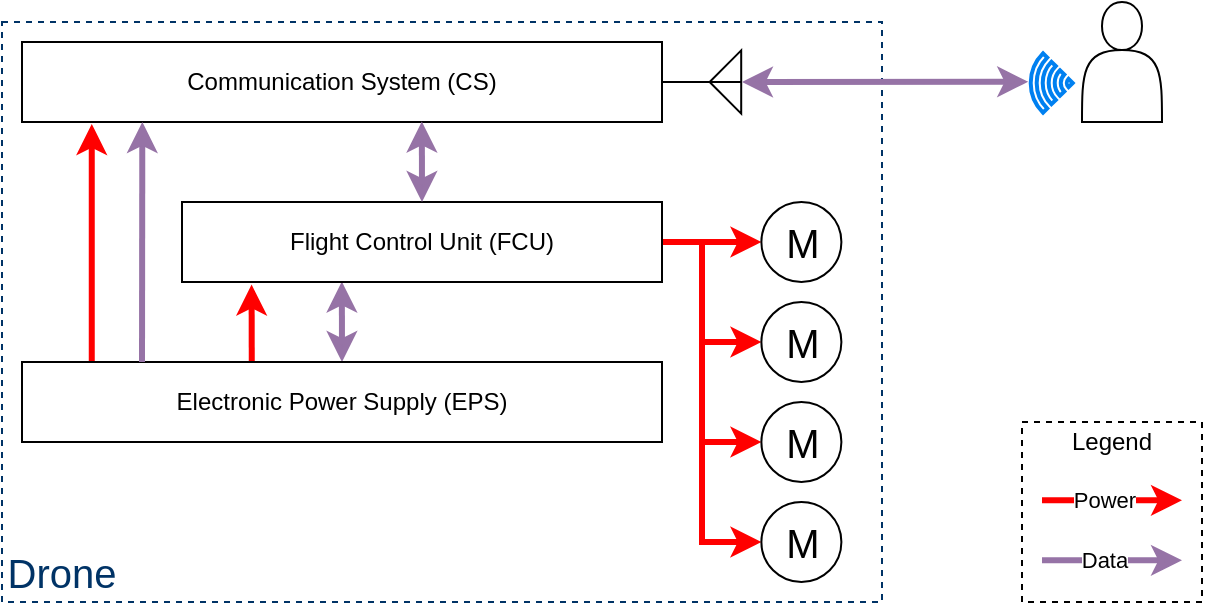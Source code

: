 <mxfile version="20.7.4" type="device"><diagram id="IHgXoWP6hQZpT_euD4aI" name="system overview"><mxGraphModel dx="508" dy="830" grid="1" gridSize="10" guides="1" tooltips="1" connect="1" arrows="1" fold="1" page="1" pageScale="1" pageWidth="850" pageHeight="1100" math="0" shadow="0"><root><mxCell id="0"/><mxCell id="1" parent="0"/><mxCell id="BurL5PhXXhGG_KEZkoI4-37" value="" style="rounded=0;whiteSpace=wrap;html=1;dashed=1;fontSize=20;fillColor=none;strokeColor=#003366;" vertex="1" parent="1"><mxGeometry x="230" y="150" width="440" height="290" as="geometry"/></mxCell><mxCell id="BurL5PhXXhGG_KEZkoI4-4" style="rounded=0;orthogonalLoop=1;jettySize=auto;html=1;entryX=0.145;entryY=1.032;entryDx=0;entryDy=0;entryPerimeter=0;strokeColor=#FF0000;strokeWidth=3;exitX=0.359;exitY=-0.012;exitDx=0;exitDy=0;exitPerimeter=0;" edge="1" parent="1" source="BurL5PhXXhGG_KEZkoI4-1" target="BurL5PhXXhGG_KEZkoI4-2"><mxGeometry relative="1" as="geometry"><mxPoint x="355" y="310" as="sourcePoint"/></mxGeometry></mxCell><mxCell id="BurL5PhXXhGG_KEZkoI4-10" style="edgeStyle=none;rounded=0;orthogonalLoop=1;jettySize=auto;html=1;exitX=0.5;exitY=0;exitDx=0;exitDy=0;entryX=0.333;entryY=0.995;entryDx=0;entryDy=0;entryPerimeter=0;strokeColor=#9673a6;strokeWidth=3;fillColor=#e1d5e7;startArrow=classic;startFill=1;" edge="1" parent="1" source="BurL5PhXXhGG_KEZkoI4-1" target="BurL5PhXXhGG_KEZkoI4-2"><mxGeometry relative="1" as="geometry"/></mxCell><mxCell id="BurL5PhXXhGG_KEZkoI4-1" value="Electronic Power Supply (EPS)" style="rounded=0;whiteSpace=wrap;html=1;" vertex="1" parent="1"><mxGeometry x="240" y="320" width="320" height="40" as="geometry"/></mxCell><mxCell id="BurL5PhXXhGG_KEZkoI4-24" style="edgeStyle=none;rounded=0;orthogonalLoop=1;jettySize=auto;html=1;entryX=0;entryY=0.5;entryDx=0;entryDy=0;strokeColor=#FF0000;strokeWidth=3;startArrow=none;startFill=0;exitX=1;exitY=0.5;exitDx=0;exitDy=0;" edge="1" parent="1" source="BurL5PhXXhGG_KEZkoI4-2" target="BurL5PhXXhGG_KEZkoI4-19"><mxGeometry relative="1" as="geometry"/></mxCell><mxCell id="BurL5PhXXhGG_KEZkoI4-25" style="edgeStyle=none;rounded=0;orthogonalLoop=1;jettySize=auto;html=1;entryX=0;entryY=0.5;entryDx=0;entryDy=0;strokeColor=#FF0000;strokeWidth=3;startArrow=none;startFill=0;" edge="1" parent="1" target="BurL5PhXXhGG_KEZkoI4-32"><mxGeometry relative="1" as="geometry"><mxPoint x="580" y="260" as="sourcePoint"/><mxPoint x="629.7" y="330" as="targetPoint"/><Array as="points"><mxPoint x="580" y="310"/></Array></mxGeometry></mxCell><mxCell id="BurL5PhXXhGG_KEZkoI4-2" value="Flight Control Unit (FCU)" style="rounded=0;whiteSpace=wrap;html=1;" vertex="1" parent="1"><mxGeometry x="320" y="240" width="240" height="40" as="geometry"/></mxCell><mxCell id="BurL5PhXXhGG_KEZkoI4-3" value="Communication System (CS)" style="rounded=0;whiteSpace=wrap;html=1;" vertex="1" parent="1"><mxGeometry x="240" y="160" width="320" height="40" as="geometry"/></mxCell><mxCell id="BurL5PhXXhGG_KEZkoI4-5" style="rounded=0;orthogonalLoop=1;jettySize=auto;html=1;entryX=0.109;entryY=1.025;entryDx=0;entryDy=0;entryPerimeter=0;strokeColor=#FF0000;strokeWidth=3;exitX=0.359;exitY=-0.012;exitDx=0;exitDy=0;exitPerimeter=0;" edge="1" parent="1" target="BurL5PhXXhGG_KEZkoI4-3"><mxGeometry relative="1" as="geometry"><mxPoint x="274.88" y="319.52" as="sourcePoint"/><mxPoint x="274.8" y="281.28" as="targetPoint"/></mxGeometry></mxCell><mxCell id="BurL5PhXXhGG_KEZkoI4-12" style="edgeStyle=none;rounded=0;orthogonalLoop=1;jettySize=auto;html=1;exitX=0.5;exitY=0;exitDx=0;exitDy=0;entryX=0.333;entryY=0.995;entryDx=0;entryDy=0;entryPerimeter=0;strokeColor=#9673a6;strokeWidth=3;fillColor=#e1d5e7;startArrow=classic;startFill=1;" edge="1" parent="1" source="BurL5PhXXhGG_KEZkoI4-2"><mxGeometry relative="1" as="geometry"><mxPoint x="440" y="240" as="sourcePoint"/><mxPoint x="439.92" y="199.8" as="targetPoint"/></mxGeometry></mxCell><mxCell id="BurL5PhXXhGG_KEZkoI4-14" value="" style="verticalLabelPosition=bottom;shadow=0;dashed=0;align=center;html=1;verticalAlign=top;shape=mxgraph.electrical.radio.aerial_-_antenna_2;rotation=90;" vertex="1" parent="1"><mxGeometry x="564" y="160" width="31.6" height="40" as="geometry"/></mxCell><mxCell id="BurL5PhXXhGG_KEZkoI4-15" value="" style="html=1;verticalLabelPosition=bottom;align=center;labelBackgroundColor=#ffffff;verticalAlign=top;strokeWidth=2;strokeColor=#0080F0;shadow=0;dashed=0;shape=mxgraph.ios7.icons.wifi;pointerEvents=1;rotation=-90;" vertex="1" parent="1"><mxGeometry x="740" y="170" width="29.7" height="21" as="geometry"/></mxCell><mxCell id="BurL5PhXXhGG_KEZkoI4-16" value="" style="shape=actor;whiteSpace=wrap;html=1;" vertex="1" parent="1"><mxGeometry x="770" y="140" width="40" height="60" as="geometry"/></mxCell><mxCell id="BurL5PhXXhGG_KEZkoI4-17" style="rounded=0;orthogonalLoop=1;jettySize=auto;html=1;strokeColor=#9673a6;strokeWidth=3;fillColor=#e1d5e7;startArrow=classic;startFill=1;entryX=0.521;entryY=-0.06;entryDx=0;entryDy=0;entryPerimeter=0;" edge="1" parent="1" target="BurL5PhXXhGG_KEZkoI4-15"><mxGeometry relative="1" as="geometry"><mxPoint x="600" y="180" as="sourcePoint"/><mxPoint x="670" y="180" as="targetPoint"/></mxGeometry></mxCell><mxCell id="BurL5PhXXhGG_KEZkoI4-19" value="&lt;font style=&quot;font-size: 20px;&quot;&gt;M&lt;/font&gt;" style="verticalLabelPosition=middle;shadow=0;dashed=0;align=center;html=1;verticalAlign=middle;strokeWidth=1;shape=ellipse;aspect=fixed;fontSize=20;" vertex="1" parent="1"><mxGeometry x="609.7" y="240" width="40" height="40" as="geometry"/></mxCell><mxCell id="BurL5PhXXhGG_KEZkoI4-26" style="edgeStyle=none;rounded=0;orthogonalLoop=1;jettySize=auto;html=1;entryX=0;entryY=0.5;entryDx=0;entryDy=0;strokeColor=#FF0000;strokeWidth=3;startArrow=none;startFill=0;" edge="1" parent="1" target="BurL5PhXXhGG_KEZkoI4-33"><mxGeometry relative="1" as="geometry"><mxPoint x="580" y="300" as="sourcePoint"/><mxPoint x="629.7" y="400" as="targetPoint"/><Array as="points"><mxPoint x="580" y="360"/></Array></mxGeometry></mxCell><mxCell id="BurL5PhXXhGG_KEZkoI4-27" style="edgeStyle=none;rounded=0;orthogonalLoop=1;jettySize=auto;html=1;entryX=0;entryY=0.5;entryDx=0;entryDy=0;strokeColor=#FF0000;strokeWidth=3;startArrow=none;startFill=0;" edge="1" parent="1" target="BurL5PhXXhGG_KEZkoI4-34"><mxGeometry relative="1" as="geometry"><mxPoint x="580" y="350" as="sourcePoint"/><mxPoint x="629.7" y="470" as="targetPoint"/><Array as="points"><mxPoint x="580" y="410"/></Array></mxGeometry></mxCell><mxCell id="BurL5PhXXhGG_KEZkoI4-32" value="&lt;font style=&quot;font-size: 20px;&quot;&gt;M&lt;/font&gt;" style="verticalLabelPosition=middle;shadow=0;dashed=0;align=center;html=1;verticalAlign=middle;strokeWidth=1;shape=ellipse;aspect=fixed;fontSize=20;" vertex="1" parent="1"><mxGeometry x="609.7" y="290" width="40" height="40" as="geometry"/></mxCell><mxCell id="BurL5PhXXhGG_KEZkoI4-33" value="&lt;font style=&quot;font-size: 20px;&quot;&gt;M&lt;/font&gt;" style="verticalLabelPosition=middle;shadow=0;dashed=0;align=center;html=1;verticalAlign=middle;strokeWidth=1;shape=ellipse;aspect=fixed;fontSize=20;" vertex="1" parent="1"><mxGeometry x="609.7" y="340" width="40" height="40" as="geometry"/></mxCell><mxCell id="BurL5PhXXhGG_KEZkoI4-34" value="&lt;font style=&quot;font-size: 20px;&quot;&gt;M&lt;/font&gt;" style="verticalLabelPosition=middle;shadow=0;dashed=0;align=center;html=1;verticalAlign=middle;strokeWidth=1;shape=ellipse;aspect=fixed;fontSize=20;" vertex="1" parent="1"><mxGeometry x="609.7" y="390" width="40" height="40" as="geometry"/></mxCell><mxCell id="BurL5PhXXhGG_KEZkoI4-36" value="" style="group" vertex="1" connectable="0" parent="1"><mxGeometry x="740" y="350" width="90" height="90" as="geometry"/></mxCell><mxCell id="BurL5PhXXhGG_KEZkoI4-31" value="" style="rounded=0;whiteSpace=wrap;html=1;dashed=1;" vertex="1" parent="BurL5PhXXhGG_KEZkoI4-36"><mxGeometry width="90" height="90" as="geometry"/></mxCell><mxCell id="BurL5PhXXhGG_KEZkoI4-6" style="rounded=0;orthogonalLoop=1;jettySize=auto;html=1;strokeColor=#FF0000;strokeWidth=3;" edge="1" parent="BurL5PhXXhGG_KEZkoI4-36"><mxGeometry relative="1" as="geometry"><mxPoint x="10" y="39.17" as="sourcePoint"/><mxPoint x="80" y="39.17" as="targetPoint"/></mxGeometry></mxCell><mxCell id="BurL5PhXXhGG_KEZkoI4-7" value="Power" style="edgeLabel;html=1;align=center;verticalAlign=middle;resizable=0;points=[];" vertex="1" connectable="0" parent="BurL5PhXXhGG_KEZkoI4-6"><mxGeometry x="-0.674" relative="1" as="geometry"><mxPoint x="19" as="offset"/></mxGeometry></mxCell><mxCell id="BurL5PhXXhGG_KEZkoI4-8" style="rounded=0;orthogonalLoop=1;jettySize=auto;html=1;strokeColor=#9673a6;strokeWidth=3;fillColor=#e1d5e7;" edge="1" parent="BurL5PhXXhGG_KEZkoI4-36"><mxGeometry relative="1" as="geometry"><mxPoint x="10" y="69.17" as="sourcePoint"/><mxPoint x="80" y="69.17" as="targetPoint"/></mxGeometry></mxCell><mxCell id="BurL5PhXXhGG_KEZkoI4-9" value="Data" style="edgeLabel;html=1;align=center;verticalAlign=middle;resizable=0;points=[];" vertex="1" connectable="0" parent="BurL5PhXXhGG_KEZkoI4-8"><mxGeometry x="-0.674" relative="1" as="geometry"><mxPoint x="19" as="offset"/></mxGeometry></mxCell><mxCell id="BurL5PhXXhGG_KEZkoI4-30" value="Legend" style="text;html=1;strokeColor=none;fillColor=none;align=center;verticalAlign=middle;whiteSpace=wrap;rounded=0;" vertex="1" parent="BurL5PhXXhGG_KEZkoI4-36"><mxGeometry width="90" height="20" as="geometry"/></mxCell><mxCell id="BurL5PhXXhGG_KEZkoI4-38" value="Drone" style="text;html=1;strokeColor=none;fillColor=none;align=center;verticalAlign=middle;whiteSpace=wrap;rounded=0;dashed=1;fontSize=20;fontColor=#003366;" vertex="1" parent="1"><mxGeometry x="230" y="410" width="60" height="30" as="geometry"/></mxCell><mxCell id="BurL5PhXXhGG_KEZkoI4-39" style="edgeStyle=none;rounded=0;orthogonalLoop=1;jettySize=auto;html=1;exitX=0.5;exitY=0;exitDx=0;exitDy=0;entryX=0.188;entryY=1;entryDx=0;entryDy=0;entryPerimeter=0;strokeColor=#9673a6;strokeWidth=3;fillColor=#e1d5e7;startArrow=none;startFill=0;" edge="1" parent="1" target="BurL5PhXXhGG_KEZkoI4-3"><mxGeometry relative="1" as="geometry"><mxPoint x="300" y="320" as="sourcePoint"/><mxPoint x="299.92" y="279.8" as="targetPoint"/></mxGeometry></mxCell></root></mxGraphModel></diagram></mxfile>